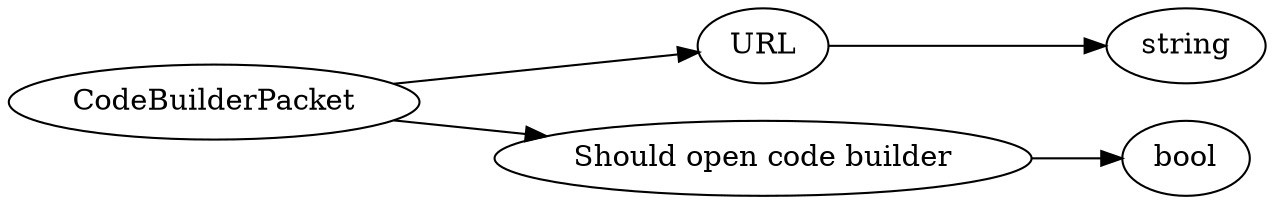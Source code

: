 digraph "CodeBuilderPacket" {
rankdir = LR
0
0 -> 1
1 -> 2
0 -> 3
3 -> 4

0 [label="CodeBuilderPacket",comment="name: \"CodeBuilderPacket\", typeName: \"\", id: 0, branchId: 150, recurseId: -1, attributes: 0, notes: \"\""];
1 [label="URL",comment="name: \"URL\", typeName: \"\", id: 1, branchId: 0, recurseId: -1, attributes: 0, notes: \"\""];
2 [label="string",comment="name: \"string\", typeName: \"\", id: 2, branchId: 0, recurseId: -1, attributes: 512, notes: \"\""];
3 [label="Should open code builder",comment="name: \"Should open code builder\", typeName: \"\", id: 3, branchId: 0, recurseId: -1, attributes: 0, notes: \"\""];
4 [label="bool",comment="name: \"bool\", typeName: \"\", id: 4, branchId: 0, recurseId: -1, attributes: 512, notes: \"\""];
{ rank = max;2;4}

}
